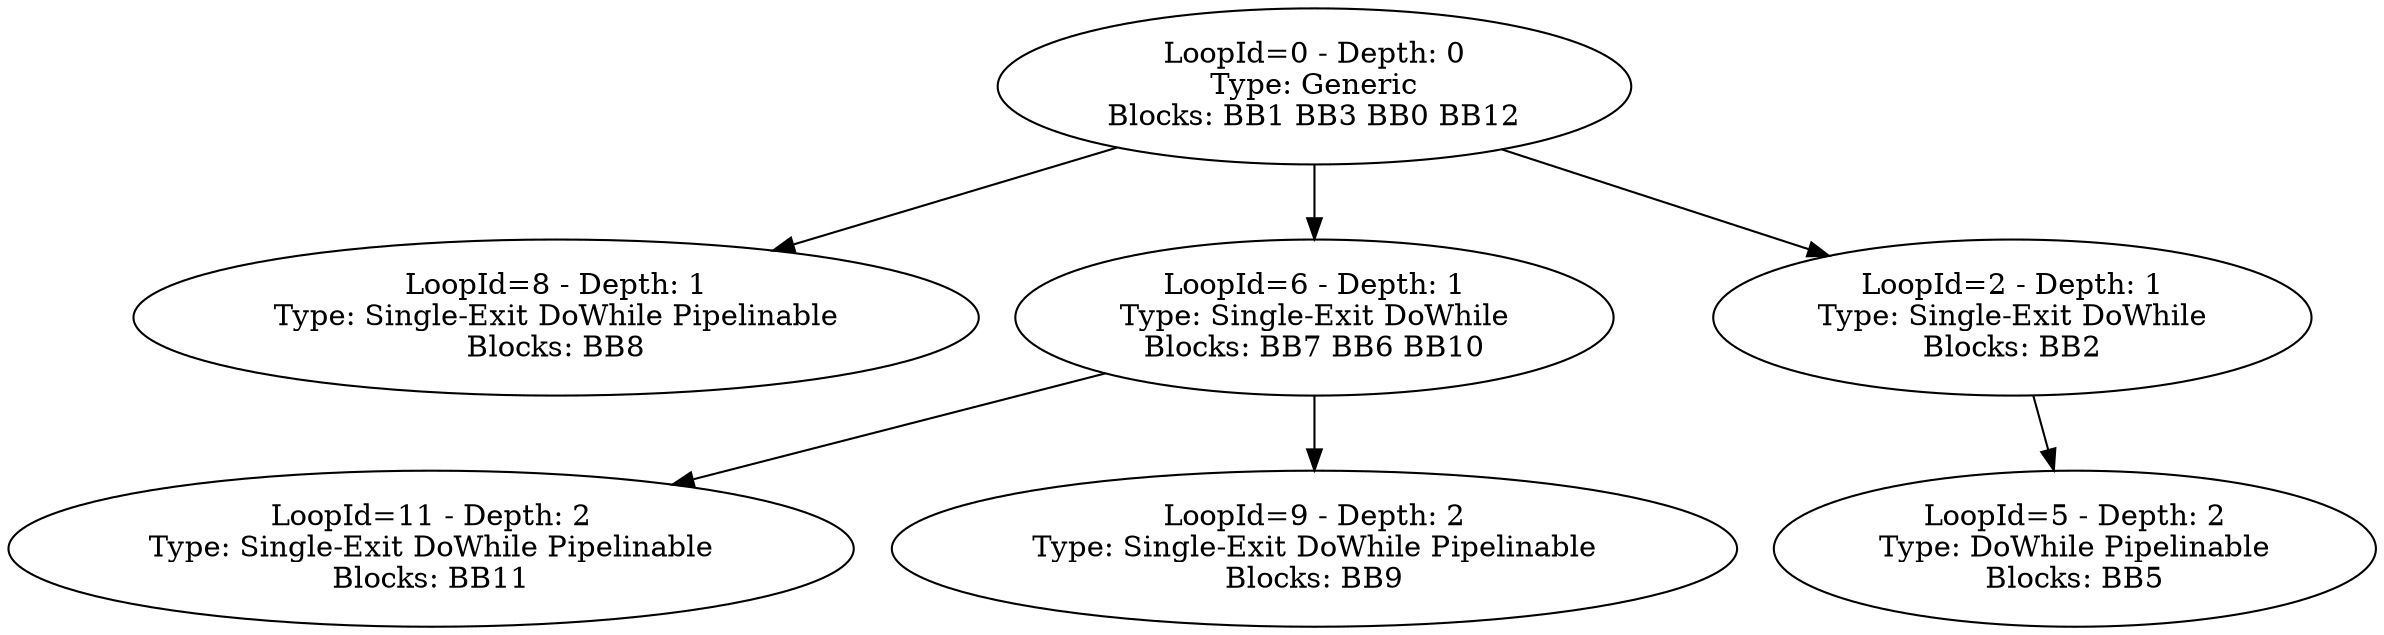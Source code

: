 digraph LoopForest {
0 [label="LoopId=0 - Depth: 0\nType: Generic\nBlocks: BB1 BB3 BB0 BB12\n"];
8 [label="LoopId=8 - Depth: 1\nType: Single-Exit DoWhile Pipelinable\nBlocks: BB8\n"];
11 [label="LoopId=11 - Depth: 2\nType: Single-Exit DoWhile Pipelinable\nBlocks: BB11\n"];
9 [label="LoopId=9 - Depth: 2\nType: Single-Exit DoWhile Pipelinable\nBlocks: BB9\n"];
6 [label="LoopId=6 - Depth: 1\nType: Single-Exit DoWhile\nBlocks: BB7 BB6 BB10\n"];
5 [label="LoopId=5 - Depth: 2\nType: DoWhile Pipelinable\nBlocks: BB5\n"];
2 [label="LoopId=2 - Depth: 1\nType: Single-Exit DoWhile\nBlocks: BB2\n"];
0->6;
0->8;
0->2;
6->11;
6->9;
2->5;
}
